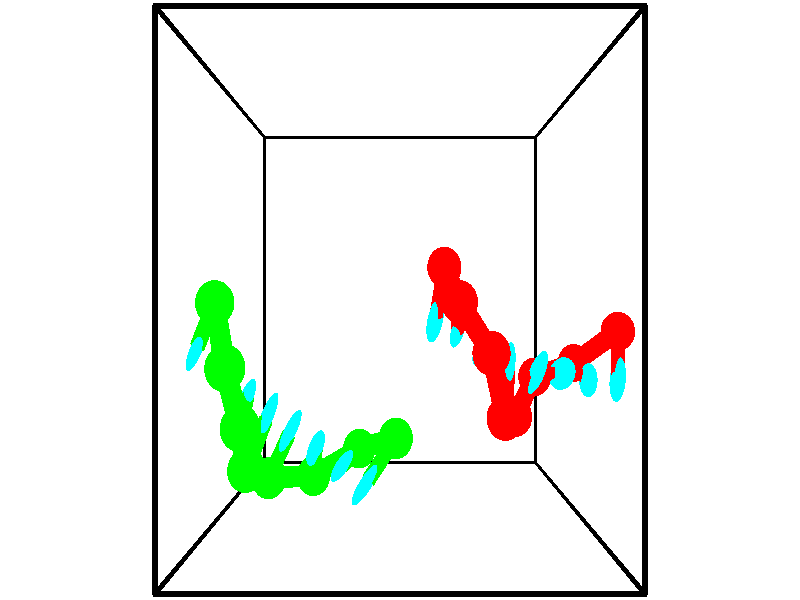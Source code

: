 // switches for output
#declare DRAW_BASES = 1; // possible values are 0, 1; only relevant for DNA ribbons
#declare DRAW_BASES_TYPE = 3; // possible values are 1, 2, 3; only relevant for DNA ribbons
#declare DRAW_FOG = 0; // set to 1 to enable fog

#include "colors.inc"

#include "transforms.inc"
background { rgb <1, 1, 1>}

#default {
   normal{
       ripples 0.25
       frequency 0.20
       turbulence 0.2
       lambda 5
   }
	finish {
		phong 0.1
		phong_size 40.
	}
}

// original window dimensions: 1024x640


// camera settings

camera {
	sky <-0, 1, 0>
	up <-0, 1, 0>
	right 1.6 * <1, 0, 0>
	location <2.5, 2.5, 11.1562>
	look_at <2.5, 2.5, 2.5>
	direction <0, 0, -8.6562>
	angle 67.0682
}


# declare cpy_camera_pos = <2.5, 2.5, 11.1562>;
# if (DRAW_FOG = 1)
fog {
	fog_type 2
	up vnormalize(cpy_camera_pos)
	color rgbt<1,1,1,0.3>
	distance 1e-5
	fog_alt 3e-3
	fog_offset 4
}
# end


// LIGHTS

# declare lum = 6;
global_settings {
	ambient_light rgb lum * <0.05, 0.05, 0.05>
	max_trace_level 15
}# declare cpy_direct_light_amount = 0.25;
light_source
{	1000 * <-1, -1, 1>,
	rgb lum * cpy_direct_light_amount
	parallel
}

light_source
{	1000 * <1, 1, -1>,
	rgb lum * cpy_direct_light_amount
	parallel
}

// strand 0

// nucleotide -1

// particle -1
sphere {
	<3.150324, 2.901265, 2.294768> 0.250000
	pigment { color rgbt <1,0,0,0> }
	no_shadow
}
cylinder {
	<3.082651, 2.527470, 2.169479>,  <3.042048, 2.303192, 2.094306>, 0.100000
	pigment { color rgbt <1,0,0,0> }
	no_shadow
}
cylinder {
	<3.082651, 2.527470, 2.169479>,  <3.150324, 2.901265, 2.294768>, 0.100000
	pigment { color rgbt <1,0,0,0> }
	no_shadow
}

// particle -1
sphere {
	<3.082651, 2.527470, 2.169479> 0.100000
	pigment { color rgbt <1,0,0,0> }
	no_shadow
}
sphere {
	0, 1
	scale<0.080000,0.200000,0.300000>
	matrix <0.809698, -0.312979, 0.496420,
		-0.561931, -0.169630, 0.809604,
		-0.169181, -0.934489, -0.313222,
		3.031897, 2.247123, 2.075513>
	pigment { color rgbt <0,1,1,0> }
	no_shadow
}
cylinder {
	<3.315990, 2.476935, 2.881018>,  <3.150324, 2.901265, 2.294768>, 0.130000
	pigment { color rgbt <1,0,0,0> }
	no_shadow
}

// nucleotide -1

// particle -1
sphere {
	<3.315990, 2.476935, 2.881018> 0.250000
	pigment { color rgbt <1,0,0,0> }
	no_shadow
}
cylinder {
	<3.336668, 2.276226, 2.535637>,  <3.349075, 2.155801, 2.328408>, 0.100000
	pigment { color rgbt <1,0,0,0> }
	no_shadow
}
cylinder {
	<3.336668, 2.276226, 2.535637>,  <3.315990, 2.476935, 2.881018>, 0.100000
	pigment { color rgbt <1,0,0,0> }
	no_shadow
}

// particle -1
sphere {
	<3.336668, 2.276226, 2.535637> 0.100000
	pigment { color rgbt <1,0,0,0> }
	no_shadow
}
sphere {
	0, 1
	scale<0.080000,0.200000,0.300000>
	matrix <0.861303, -0.415206, 0.292851,
		-0.505456, -0.758834, 0.410714,
		0.051694, -0.501772, -0.863454,
		3.352176, 2.125695, 2.276601>
	pigment { color rgbt <0,1,1,0> }
	no_shadow
}
cylinder {
	<3.709999, 1.911257, 3.168717>,  <3.315990, 2.476935, 2.881018>, 0.130000
	pigment { color rgbt <1,0,0,0> }
	no_shadow
}

// nucleotide -1

// particle -1
sphere {
	<3.709999, 1.911257, 3.168717> 0.250000
	pigment { color rgbt <1,0,0,0> }
	no_shadow
}
cylinder {
	<3.685310, 1.900719, 2.769619>,  <3.670497, 1.894396, 2.530160>, 0.100000
	pigment { color rgbt <1,0,0,0> }
	no_shadow
}
cylinder {
	<3.685310, 1.900719, 2.769619>,  <3.709999, 1.911257, 3.168717>, 0.100000
	pigment { color rgbt <1,0,0,0> }
	no_shadow
}

// particle -1
sphere {
	<3.685310, 1.900719, 2.769619> 0.100000
	pigment { color rgbt <1,0,0,0> }
	no_shadow
}
sphere {
	0, 1
	scale<0.080000,0.200000,0.300000>
	matrix <0.894273, -0.445396, -0.043559,
		-0.443245, -0.894946, 0.051051,
		-0.061721, -0.026346, -0.997746,
		3.666794, 1.892815, 2.470295>
	pigment { color rgbt <0,1,1,0> }
	no_shadow
}
cylinder {
	<3.942832, 1.138704, 2.855123>,  <3.709999, 1.911257, 3.168717>, 0.130000
	pigment { color rgbt <1,0,0,0> }
	no_shadow
}

// nucleotide -1

// particle -1
sphere {
	<3.942832, 1.138704, 2.855123> 0.250000
	pigment { color rgbt <1,0,0,0> }
	no_shadow
}
cylinder {
	<4.009527, 1.471893, 2.644085>,  <4.049544, 1.671807, 2.517462>, 0.100000
	pigment { color rgbt <1,0,0,0> }
	no_shadow
}
cylinder {
	<4.009527, 1.471893, 2.644085>,  <3.942832, 1.138704, 2.855123>, 0.100000
	pigment { color rgbt <1,0,0,0> }
	no_shadow
}

// particle -1
sphere {
	<4.009527, 1.471893, 2.644085> 0.100000
	pigment { color rgbt <1,0,0,0> }
	no_shadow
}
sphere {
	0, 1
	scale<0.080000,0.200000,0.300000>
	matrix <0.974222, -0.221640, -0.042041,
		-0.151954, -0.506984, -0.848456,
		0.166737, 0.832973, -0.527594,
		4.059548, 1.721785, 2.485807>
	pigment { color rgbt <0,1,1,0> }
	no_shadow
}
cylinder {
	<4.213904, 1.053360, 2.154441>,  <3.942832, 1.138704, 2.855123>, 0.130000
	pigment { color rgbt <1,0,0,0> }
	no_shadow
}

// nucleotide -1

// particle -1
sphere {
	<4.213904, 1.053360, 2.154441> 0.250000
	pigment { color rgbt <1,0,0,0> }
	no_shadow
}
cylinder {
	<4.360741, 1.381618, 2.329613>,  <4.448843, 1.578574, 2.434716>, 0.100000
	pigment { color rgbt <1,0,0,0> }
	no_shadow
}
cylinder {
	<4.360741, 1.381618, 2.329613>,  <4.213904, 1.053360, 2.154441>, 0.100000
	pigment { color rgbt <1,0,0,0> }
	no_shadow
}

// particle -1
sphere {
	<4.360741, 1.381618, 2.329613> 0.100000
	pigment { color rgbt <1,0,0,0> }
	no_shadow
}
sphere {
	0, 1
	scale<0.080000,0.200000,0.300000>
	matrix <0.928981, -0.347383, -0.127743,
		0.047297, 0.453721, -0.889888,
		0.367092, 0.820647, 0.437928,
		4.470868, 1.627813, 2.460991>
	pigment { color rgbt <0,1,1,0> }
	no_shadow
}
cylinder {
	<4.609625, 1.495392, 1.686220>,  <4.213904, 1.053360, 2.154441>, 0.130000
	pigment { color rgbt <1,0,0,0> }
	no_shadow
}

// nucleotide -1

// particle -1
sphere {
	<4.609625, 1.495392, 1.686220> 0.250000
	pigment { color rgbt <1,0,0,0> }
	no_shadow
}
cylinder {
	<4.756102, 1.557289, 2.053253>,  <4.843987, 1.594428, 2.273473>, 0.100000
	pigment { color rgbt <1,0,0,0> }
	no_shadow
}
cylinder {
	<4.756102, 1.557289, 2.053253>,  <4.609625, 1.495392, 1.686220>, 0.100000
	pigment { color rgbt <1,0,0,0> }
	no_shadow
}

// particle -1
sphere {
	<4.756102, 1.557289, 2.053253> 0.100000
	pigment { color rgbt <1,0,0,0> }
	no_shadow
}
sphere {
	0, 1
	scale<0.080000,0.200000,0.300000>
	matrix <0.922100, -0.192848, -0.335472,
		0.125042, 0.968950, -0.213309,
		0.366191, 0.154744, 0.917583,
		4.865959, 1.603712, 2.328528>
	pigment { color rgbt <0,1,1,0> }
	no_shadow
}
cylinder {
	<5.281852, 1.663261, 1.506369>,  <4.609625, 1.495392, 1.686220>, 0.130000
	pigment { color rgbt <1,0,0,0> }
	no_shadow
}

// nucleotide -1

// particle -1
sphere {
	<5.281852, 1.663261, 1.506369> 0.250000
	pigment { color rgbt <1,0,0,0> }
	no_shadow
}
cylinder {
	<5.289644, 1.575043, 1.896442>,  <5.294320, 1.522112, 2.130486>, 0.100000
	pigment { color rgbt <1,0,0,0> }
	no_shadow
}
cylinder {
	<5.289644, 1.575043, 1.896442>,  <5.281852, 1.663261, 1.506369>, 0.100000
	pigment { color rgbt <1,0,0,0> }
	no_shadow
}

// particle -1
sphere {
	<5.289644, 1.575043, 1.896442> 0.100000
	pigment { color rgbt <1,0,0,0> }
	no_shadow
}
sphere {
	0, 1
	scale<0.080000,0.200000,0.300000>
	matrix <0.973890, -0.216467, -0.068411,
		0.226183, 0.951053, 0.210569,
		0.019482, -0.220544, 0.975182,
		5.295489, 1.508879, 2.188997>
	pigment { color rgbt <0,1,1,0> }
	no_shadow
}
cylinder {
	<5.862780, 2.097229, 1.832910>,  <5.281852, 1.663261, 1.506369>, 0.130000
	pigment { color rgbt <1,0,0,0> }
	no_shadow
}

// nucleotide -1

// particle -1
sphere {
	<5.862780, 2.097229, 1.832910> 0.250000
	pigment { color rgbt <1,0,0,0> }
	no_shadow
}
cylinder {
	<5.785002, 1.768261, 2.046757>,  <5.738335, 1.570880, 2.175065>, 0.100000
	pigment { color rgbt <1,0,0,0> }
	no_shadow
}
cylinder {
	<5.785002, 1.768261, 2.046757>,  <5.862780, 2.097229, 1.832910>, 0.100000
	pigment { color rgbt <1,0,0,0> }
	no_shadow
}

// particle -1
sphere {
	<5.785002, 1.768261, 2.046757> 0.100000
	pigment { color rgbt <1,0,0,0> }
	no_shadow
}
sphere {
	0, 1
	scale<0.080000,0.200000,0.300000>
	matrix <0.964762, -0.258841, -0.047293,
		0.177275, 0.506583, 0.843770,
		-0.194444, -0.822420, 0.534618,
		5.726668, 1.521535, 2.207142>
	pigment { color rgbt <0,1,1,0> }
	no_shadow
}
// strand 1

// nucleotide -1

// particle -1
sphere {
	<2.438115, 0.812067, 2.314499> 0.250000
	pigment { color rgbt <0,1,0,0> }
	no_shadow
}
cylinder {
	<2.194026, 0.525169, 2.449074>,  <2.047573, 0.353031, 2.529819>, 0.100000
	pigment { color rgbt <0,1,0,0> }
	no_shadow
}
cylinder {
	<2.194026, 0.525169, 2.449074>,  <2.438115, 0.812067, 2.314499>, 0.100000
	pigment { color rgbt <0,1,0,0> }
	no_shadow
}

// particle -1
sphere {
	<2.194026, 0.525169, 2.449074> 0.100000
	pigment { color rgbt <0,1,0,0> }
	no_shadow
}
sphere {
	0, 1
	scale<0.080000,0.200000,0.300000>
	matrix <-0.791979, 0.541581, -0.281885,
		0.019972, -0.438464, -0.898527,
		-0.610221, -0.717245, 0.336438,
		2.010960, 0.309996, 2.550005>
	pigment { color rgbt <0,1,1,0> }
	no_shadow
}
cylinder {
	<1.871172, 0.587273, 1.830247>,  <2.438115, 0.812067, 2.314499>, 0.130000
	pigment { color rgbt <0,1,0,0> }
	no_shadow
}

// nucleotide -1

// particle -1
sphere {
	<1.871172, 0.587273, 1.830247> 0.250000
	pigment { color rgbt <0,1,0,0> }
	no_shadow
}
cylinder {
	<1.756123, 0.547127, 2.211235>,  <1.687094, 0.523039, 2.439828>, 0.100000
	pigment { color rgbt <0,1,0,0> }
	no_shadow
}
cylinder {
	<1.756123, 0.547127, 2.211235>,  <1.871172, 0.587273, 1.830247>, 0.100000
	pigment { color rgbt <0,1,0,0> }
	no_shadow
}

// particle -1
sphere {
	<1.756123, 0.547127, 2.211235> 0.100000
	pigment { color rgbt <0,1,0,0> }
	no_shadow
}
sphere {
	0, 1
	scale<0.080000,0.200000,0.300000>
	matrix <-0.821823, 0.536549, -0.191631,
		-0.491815, -0.837879, -0.236805,
		-0.287621, -0.100365, 0.952471,
		1.669837, 0.517017, 2.496976>
	pigment { color rgbt <0,1,1,0> }
	no_shadow
}
cylinder {
	<1.193566, 0.284607, 2.017012>,  <1.871172, 0.587273, 1.830247>, 0.130000
	pigment { color rgbt <0,1,0,0> }
	no_shadow
}

// nucleotide -1

// particle -1
sphere {
	<1.193566, 0.284607, 2.017012> 0.250000
	pigment { color rgbt <0,1,0,0> }
	no_shadow
}
cylinder {
	<1.252842, 0.542938, 2.316597>,  <1.288408, 0.697937, 2.496348>, 0.100000
	pigment { color rgbt <0,1,0,0> }
	no_shadow
}
cylinder {
	<1.252842, 0.542938, 2.316597>,  <1.193566, 0.284607, 2.017012>, 0.100000
	pigment { color rgbt <0,1,0,0> }
	no_shadow
}

// particle -1
sphere {
	<1.252842, 0.542938, 2.316597> 0.100000
	pigment { color rgbt <0,1,0,0> }
	no_shadow
}
sphere {
	0, 1
	scale<0.080000,0.200000,0.300000>
	matrix <-0.860287, 0.457728, -0.224481,
		-0.487797, -0.611057, 0.623428,
		0.148190, 0.645828, 0.748963,
		1.297300, 0.736687, 2.541286>
	pigment { color rgbt <0,1,1,0> }
	no_shadow
}
cylinder {
	<0.587081, 0.331297, 2.328951>,  <1.193566, 0.284607, 2.017012>, 0.130000
	pigment { color rgbt <0,1,0,0> }
	no_shadow
}

// nucleotide -1

// particle -1
sphere {
	<0.587081, 0.331297, 2.328951> 0.250000
	pigment { color rgbt <0,1,0,0> }
	no_shadow
}
cylinder {
	<0.778705, 0.671959, 2.413979>,  <0.893679, 0.876356, 2.464995>, 0.100000
	pigment { color rgbt <0,1,0,0> }
	no_shadow
}
cylinder {
	<0.778705, 0.671959, 2.413979>,  <0.587081, 0.331297, 2.328951>, 0.100000
	pigment { color rgbt <0,1,0,0> }
	no_shadow
}

// particle -1
sphere {
	<0.778705, 0.671959, 2.413979> 0.100000
	pigment { color rgbt <0,1,0,0> }
	no_shadow
}
sphere {
	0, 1
	scale<0.080000,0.200000,0.300000>
	matrix <-0.859843, 0.504009, -0.081515,
		-0.176559, -0.143725, 0.973740,
		0.479058, 0.851656, 0.212569,
		0.922422, 0.927456, 2.477749>
	pigment { color rgbt <0,1,1,0> }
	no_shadow
}
cylinder {
	<0.426144, 0.587404, 3.006291>,  <0.587081, 0.331297, 2.328951>, 0.130000
	pigment { color rgbt <0,1,0,0> }
	no_shadow
}

// nucleotide -1

// particle -1
sphere {
	<0.426144, 0.587404, 3.006291> 0.250000
	pigment { color rgbt <0,1,0,0> }
	no_shadow
}
cylinder {
	<0.542663, 0.905487, 2.793579>,  <0.612575, 1.096337, 2.665952>, 0.100000
	pigment { color rgbt <0,1,0,0> }
	no_shadow
}
cylinder {
	<0.542663, 0.905487, 2.793579>,  <0.426144, 0.587404, 3.006291>, 0.100000
	pigment { color rgbt <0,1,0,0> }
	no_shadow
}

// particle -1
sphere {
	<0.542663, 0.905487, 2.793579> 0.100000
	pigment { color rgbt <0,1,0,0> }
	no_shadow
}
sphere {
	0, 1
	scale<0.080000,0.200000,0.300000>
	matrix <-0.822365, 0.492155, 0.285481,
		0.488739, 0.354168, 0.797307,
		0.291290, 0.795203, -0.531791,
		0.630053, 1.144049, 2.634045>
	pigment { color rgbt <0,1,1,0> }
	no_shadow
}
cylinder {
	<0.441608, 1.126740, 3.393299>,  <0.426144, 0.587404, 3.006291>, 0.130000
	pigment { color rgbt <0,1,0,0> }
	no_shadow
}

// nucleotide -1

// particle -1
sphere {
	<0.441608, 1.126740, 3.393299> 0.250000
	pigment { color rgbt <0,1,0,0> }
	no_shadow
}
cylinder {
	<0.400072, 1.268463, 3.021561>,  <0.375150, 1.353497, 2.798518>, 0.100000
	pigment { color rgbt <0,1,0,0> }
	no_shadow
}
cylinder {
	<0.400072, 1.268463, 3.021561>,  <0.441608, 1.126740, 3.393299>, 0.100000
	pigment { color rgbt <0,1,0,0> }
	no_shadow
}

// particle -1
sphere {
	<0.400072, 1.268463, 3.021561> 0.100000
	pigment { color rgbt <0,1,0,0> }
	no_shadow
}
sphere {
	0, 1
	scale<0.080000,0.200000,0.300000>
	matrix <-0.828422, 0.486271, 0.277952,
		0.550394, 0.798754, 0.243021,
		-0.103841, 0.354307, -0.929346,
		0.368919, 1.374755, 2.742757>
	pigment { color rgbt <0,1,1,0> }
	no_shadow
}
cylinder {
	<0.291593, 1.782057, 3.539938>,  <0.441608, 1.126740, 3.393299>, 0.130000
	pigment { color rgbt <0,1,0,0> }
	no_shadow
}

// nucleotide -1

// particle -1
sphere {
	<0.291593, 1.782057, 3.539938> 0.250000
	pigment { color rgbt <0,1,0,0> }
	no_shadow
}
cylinder {
	<0.153450, 1.742126, 3.166679>,  <0.070564, 1.718168, 2.942724>, 0.100000
	pigment { color rgbt <0,1,0,0> }
	no_shadow
}
cylinder {
	<0.153450, 1.742126, 3.166679>,  <0.291593, 1.782057, 3.539938>, 0.100000
	pigment { color rgbt <0,1,0,0> }
	no_shadow
}

// particle -1
sphere {
	<0.153450, 1.742126, 3.166679> 0.100000
	pigment { color rgbt <0,1,0,0> }
	no_shadow
}
sphere {
	0, 1
	scale<0.080000,0.200000,0.300000>
	matrix <-0.813745, 0.527168, 0.244771,
		0.467491, 0.843877, -0.263295,
		-0.345358, -0.099827, -0.933147,
		0.049843, 1.712178, 2.886735>
	pigment { color rgbt <0,1,1,0> }
	no_shadow
}
cylinder {
	<0.042098, 2.469751, 3.142216>,  <0.291593, 1.782057, 3.539938>, 0.130000
	pigment { color rgbt <0,1,0,0> }
	no_shadow
}

// nucleotide -1

// particle -1
sphere {
	<0.042098, 2.469751, 3.142216> 0.250000
	pigment { color rgbt <0,1,0,0> }
	no_shadow
}
cylinder {
	<-0.155361, 2.162560, 2.978989>,  <-0.273836, 1.978245, 2.881052>, 0.100000
	pigment { color rgbt <0,1,0,0> }
	no_shadow
}
cylinder {
	<-0.155361, 2.162560, 2.978989>,  <0.042098, 2.469751, 3.142216>, 0.100000
	pigment { color rgbt <0,1,0,0> }
	no_shadow
}

// particle -1
sphere {
	<-0.155361, 2.162560, 2.978989> 0.100000
	pigment { color rgbt <0,1,0,0> }
	no_shadow
}
sphere {
	0, 1
	scale<0.080000,0.200000,0.300000>
	matrix <-0.869503, 0.444816, 0.214715,
		0.016619, 0.460811, -0.887343,
		-0.493647, -0.767979, -0.408069,
		-0.303455, 1.932166, 2.856568>
	pigment { color rgbt <0,1,1,0> }
	no_shadow
}
// box output
cylinder {
	<0.000000, 0.000000, 0.000000>,  <5.000000, 0.000000, 0.000000>, 0.025000
	pigment { color rgbt <0,0,0,0> }
	no_shadow
}
cylinder {
	<0.000000, 0.000000, 0.000000>,  <0.000000, 5.000000, 0.000000>, 0.025000
	pigment { color rgbt <0,0,0,0> }
	no_shadow
}
cylinder {
	<0.000000, 0.000000, 0.000000>,  <0.000000, 0.000000, 5.000000>, 0.025000
	pigment { color rgbt <0,0,0,0> }
	no_shadow
}
cylinder {
	<5.000000, 5.000000, 5.000000>,  <0.000000, 5.000000, 5.000000>, 0.025000
	pigment { color rgbt <0,0,0,0> }
	no_shadow
}
cylinder {
	<5.000000, 5.000000, 5.000000>,  <5.000000, 0.000000, 5.000000>, 0.025000
	pigment { color rgbt <0,0,0,0> }
	no_shadow
}
cylinder {
	<5.000000, 5.000000, 5.000000>,  <5.000000, 5.000000, 0.000000>, 0.025000
	pigment { color rgbt <0,0,0,0> }
	no_shadow
}
cylinder {
	<0.000000, 0.000000, 5.000000>,  <0.000000, 5.000000, 5.000000>, 0.025000
	pigment { color rgbt <0,0,0,0> }
	no_shadow
}
cylinder {
	<0.000000, 0.000000, 5.000000>,  <5.000000, 0.000000, 5.000000>, 0.025000
	pigment { color rgbt <0,0,0,0> }
	no_shadow
}
cylinder {
	<5.000000, 5.000000, 0.000000>,  <0.000000, 5.000000, 0.000000>, 0.025000
	pigment { color rgbt <0,0,0,0> }
	no_shadow
}
cylinder {
	<5.000000, 5.000000, 0.000000>,  <5.000000, 0.000000, 0.000000>, 0.025000
	pigment { color rgbt <0,0,0,0> }
	no_shadow
}
cylinder {
	<5.000000, 0.000000, 5.000000>,  <5.000000, 0.000000, 0.000000>, 0.025000
	pigment { color rgbt <0,0,0,0> }
	no_shadow
}
cylinder {
	<0.000000, 5.000000, 0.000000>,  <0.000000, 5.000000, 5.000000>, 0.025000
	pigment { color rgbt <0,0,0,0> }
	no_shadow
}
// end of box output
